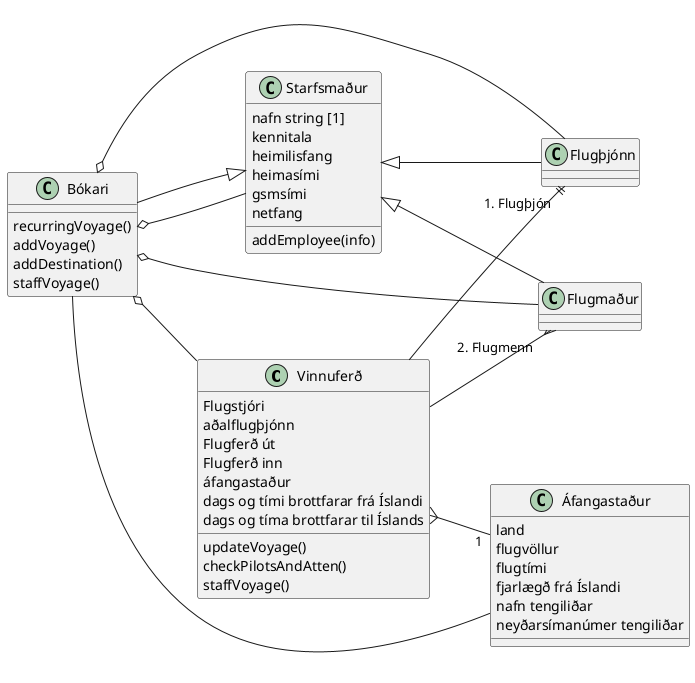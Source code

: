 # PlantUML Editor

1. select template
2. write uml diagram

@startuml Bókhald
left to right direction

class Vinnuferð {
  Flugstjóri
  aðalflugþjónn
  Flugferð út
  Flugferð inn
  áfangastaður
  dags og tími brottfarar frá Íslandi
  dags og tíma brottfarar til Íslands
  updateVoyage()
  checkPilotsAndAtten()
  staffVoyage()
}


class Starfsmaður {
  nafn string [1]
  kennitala
  heimilisfang
  heimasími
  gsmsími
  netfang
  addEmployee(info)
}

class Áfangastaður {
  land
  flugvöllur
  flugtími
  fjarlægð frá Íslandi
  nafn tengiliðar
  neyðarsímanúmer tengiliðar
}



class Flugmaður {
}

class Flugþjónn {
}

class Bókari {
  recurringVoyage()
  addVoyage()
  addDestination()
  staffVoyage()
}

Vinnuferð }-- "1" Áfangastaður
Bókari o-- Vinnuferð
Bókari o-- Starfsmaður
Bókari o-- Flugmaður
Bókari o-- Flugþjónn
Bókari --|> Starfsmaður
Starfsmaður <|-- Flugmaður
Starfsmaður <|-- Flugþjónn
Vinnuferð --{ "2. Flugmenn" Flugmaður
Vinnuferð -|| "1. Flugþjón" Flugþjónn
Bókari --- Áfangastaður
@enduml